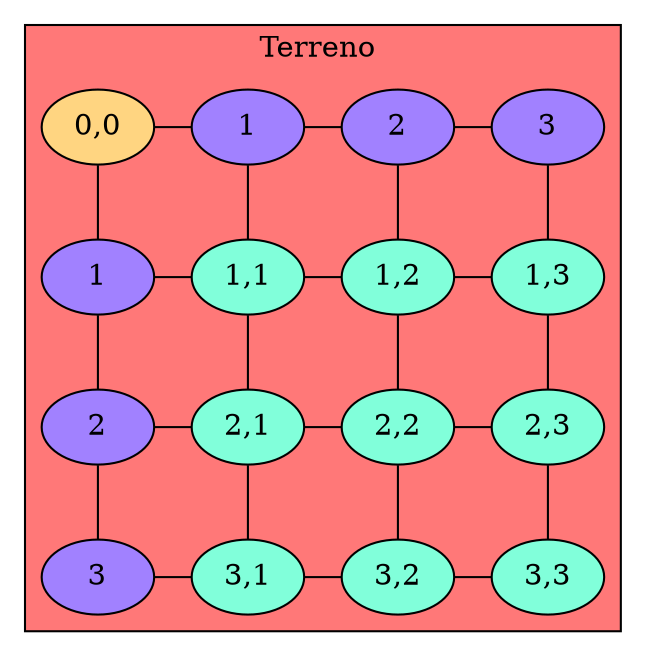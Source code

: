     graph L{
    node[shape=oval fillcolor="#A181FF" style =filled]
    
    subgraph cluster_p{
        
        label= "Terreno "
        bgcolor = "#FF7878"
        raiz[label = "0,0" fillcolor="#FFD581" ]
        

        /*Aqui creamos las cabeceras
        de las filas*/
        Fila1[label="1",group=1];   
        Fila2[label="2",group=1];   
        Fila3[label="3",group=1];   
       
        
        /*Aqui enlazamos los
        nodos de las filas*/
        Fila1--Fila2;
        Fila2--Fila3;
     
     
        /*Aqui enlazamos los
        nodos de las COLUMNAS*/
        Columna1[label = "1",group=2];
        Columna2[label = "2",group=3];
        Columna3[label = "3",group=4];

 
        /*Aqui enlazar los nodos
        de las caberas de las columnas*/
        Columna1--Columna2;
        Columna2--Columna3;
  
 
        /*aqui vamos a unir la raiz a las
        filas y a las columnas*/
        raiz--Fila1;
        raiz--Columna1;
        /*aqui vamos a alinear cada 
        nodo cabecera de las columnas*/
        {rank=same;raiz;Columna1;Columna2;Columna3}
        nodo1_1[label="1,1",fillcolor="#81FFDA",group=2]
        nodo1_2[label="1,2",fillcolor="#81FFDA",group=3]
        nodo1_3[label="1,3",fillcolor="#81FFDA",group=4]

        nodo2_1[label="2,1",fillcolor="#81FFDA",group=2]
        nodo2_2[label="2,2",fillcolor="#81FFDA",group=3]
        nodo2_3[label="2,3",fillcolor="#81FFDA",group=4]

        nodo3_1[label="3,1",fillcolor="#81FFDA",group=2]
        nodo3_2[label="3,2",fillcolor="#81FFDA",group=3]
        nodo3_3[label="3,3",fillcolor="#81FFDA",group=4]

        /*Rank por fila*/
        Fila1--nodo1_1;
        {rank=same;Fila1;nodo1_1,nodo1_2,nodo1_3}

        Fila2--nodo2_1;
        {rank=same;Fila2;nodo2_1;nodo2_2;nodo2_3}

        Fila3 -- nodo3_1;
        {rank=same;Fila3;nodo3_1;nodo3_2;nodo3_3;}
      
         /*Enlazar columnas*/
        Columna1 -- nodo1_1;
        Columna2 -- nodo1_2;
        Columna3 -- nodo1_3;

        /*Enlazar nodos por fima*/
        nodo1_1 -- nodo1_2;
        nodo1_2 -- nodo1_3;
    
        nodo2_1 -- nodo2_2;
        nodo2_2 -- nodo2_3;

        nodo3_1 -- nodo3_2;
        nodo3_2 -- nodo3_3;

        /*Enlazar nodos por columna*/
        nodo1_1 -- nodo2_1;
        nodo1_2 -- nodo2_2;
        nodo1_3 -- nodo2_3;

        nodo2_1 -- nodo3_1;
        nodo2_2 -- nodo3_2;
        nodo2_3 -- nodo3_3;

    }

}
    